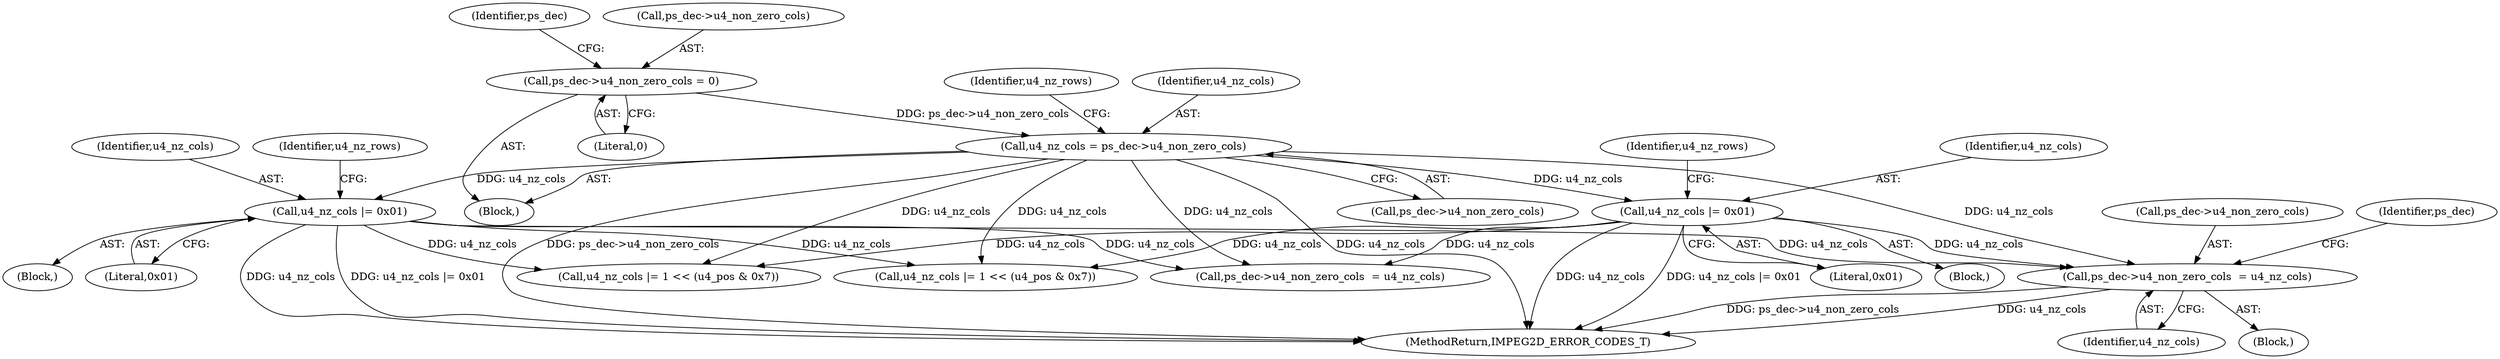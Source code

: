 digraph "0_Android_8b4ed5a23175b7ffa56eea4678db7287f825e985@pointer" {
"1000392" [label="(Call,ps_dec->u4_non_zero_cols  = u4_nz_cols)"];
"1000325" [label="(Call,u4_nz_cols |= 0x01)"];
"1000199" [label="(Call,u4_nz_cols = ps_dec->u4_non_zero_cols)"];
"1000189" [label="(Call,ps_dec->u4_non_zero_cols = 0)"];
"1000376" [label="(Call,u4_nz_cols |= 0x01)"];
"1000392" [label="(Call,ps_dec->u4_non_zero_cols  = u4_nz_cols)"];
"1000325" [label="(Call,u4_nz_cols |= 0x01)"];
"1000715" [label="(Call,u4_nz_cols |= 1 << (u4_pos & 0x7))"];
"1000201" [label="(Call,ps_dec->u4_non_zero_cols)"];
"1001064" [label="(MethodReturn,IMPEG2D_ERROR_CODES_T)"];
"1000329" [label="(Identifier,u4_nz_rows)"];
"1000380" [label="(Identifier,u4_nz_rows)"];
"1000393" [label="(Call,ps_dec->u4_non_zero_cols)"];
"1000193" [label="(Literal,0)"];
"1000396" [label="(Identifier,u4_nz_cols)"];
"1001050" [label="(Call,ps_dec->u4_non_zero_cols  = u4_nz_cols)"];
"1000391" [label="(Block,)"];
"1000199" [label="(Call,u4_nz_cols = ps_dec->u4_non_zero_cols)"];
"1000326" [label="(Identifier,u4_nz_cols)"];
"1000196" [label="(Identifier,ps_dec)"];
"1001029" [label="(Call,u4_nz_cols |= 1 << (u4_pos & 0x7))"];
"1000399" [label="(Identifier,ps_dec)"];
"1000189" [label="(Call,ps_dec->u4_non_zero_cols = 0)"];
"1000376" [label="(Call,u4_nz_cols |= 0x01)"];
"1000200" [label="(Identifier,u4_nz_cols)"];
"1000163" [label="(Block,)"];
"1000341" [label="(Block,)"];
"1000327" [label="(Literal,0x01)"];
"1000377" [label="(Identifier,u4_nz_cols)"];
"1000205" [label="(Identifier,u4_nz_rows)"];
"1000378" [label="(Literal,0x01)"];
"1000190" [label="(Call,ps_dec->u4_non_zero_cols)"];
"1000324" [label="(Block,)"];
"1000392" -> "1000391"  [label="AST: "];
"1000392" -> "1000396"  [label="CFG: "];
"1000393" -> "1000392"  [label="AST: "];
"1000396" -> "1000392"  [label="AST: "];
"1000399" -> "1000392"  [label="CFG: "];
"1000392" -> "1001064"  [label="DDG: u4_nz_cols"];
"1000392" -> "1001064"  [label="DDG: ps_dec->u4_non_zero_cols"];
"1000325" -> "1000392"  [label="DDG: u4_nz_cols"];
"1000376" -> "1000392"  [label="DDG: u4_nz_cols"];
"1000199" -> "1000392"  [label="DDG: u4_nz_cols"];
"1000325" -> "1000324"  [label="AST: "];
"1000325" -> "1000327"  [label="CFG: "];
"1000326" -> "1000325"  [label="AST: "];
"1000327" -> "1000325"  [label="AST: "];
"1000329" -> "1000325"  [label="CFG: "];
"1000325" -> "1001064"  [label="DDG: u4_nz_cols"];
"1000325" -> "1001064"  [label="DDG: u4_nz_cols |= 0x01"];
"1000199" -> "1000325"  [label="DDG: u4_nz_cols"];
"1000325" -> "1000715"  [label="DDG: u4_nz_cols"];
"1000325" -> "1001029"  [label="DDG: u4_nz_cols"];
"1000325" -> "1001050"  [label="DDG: u4_nz_cols"];
"1000199" -> "1000163"  [label="AST: "];
"1000199" -> "1000201"  [label="CFG: "];
"1000200" -> "1000199"  [label="AST: "];
"1000201" -> "1000199"  [label="AST: "];
"1000205" -> "1000199"  [label="CFG: "];
"1000199" -> "1001064"  [label="DDG: ps_dec->u4_non_zero_cols"];
"1000199" -> "1001064"  [label="DDG: u4_nz_cols"];
"1000189" -> "1000199"  [label="DDG: ps_dec->u4_non_zero_cols"];
"1000199" -> "1000376"  [label="DDG: u4_nz_cols"];
"1000199" -> "1000715"  [label="DDG: u4_nz_cols"];
"1000199" -> "1001029"  [label="DDG: u4_nz_cols"];
"1000199" -> "1001050"  [label="DDG: u4_nz_cols"];
"1000189" -> "1000163"  [label="AST: "];
"1000189" -> "1000193"  [label="CFG: "];
"1000190" -> "1000189"  [label="AST: "];
"1000193" -> "1000189"  [label="AST: "];
"1000196" -> "1000189"  [label="CFG: "];
"1000376" -> "1000341"  [label="AST: "];
"1000376" -> "1000378"  [label="CFG: "];
"1000377" -> "1000376"  [label="AST: "];
"1000378" -> "1000376"  [label="AST: "];
"1000380" -> "1000376"  [label="CFG: "];
"1000376" -> "1001064"  [label="DDG: u4_nz_cols |= 0x01"];
"1000376" -> "1001064"  [label="DDG: u4_nz_cols"];
"1000376" -> "1000715"  [label="DDG: u4_nz_cols"];
"1000376" -> "1001029"  [label="DDG: u4_nz_cols"];
"1000376" -> "1001050"  [label="DDG: u4_nz_cols"];
}
